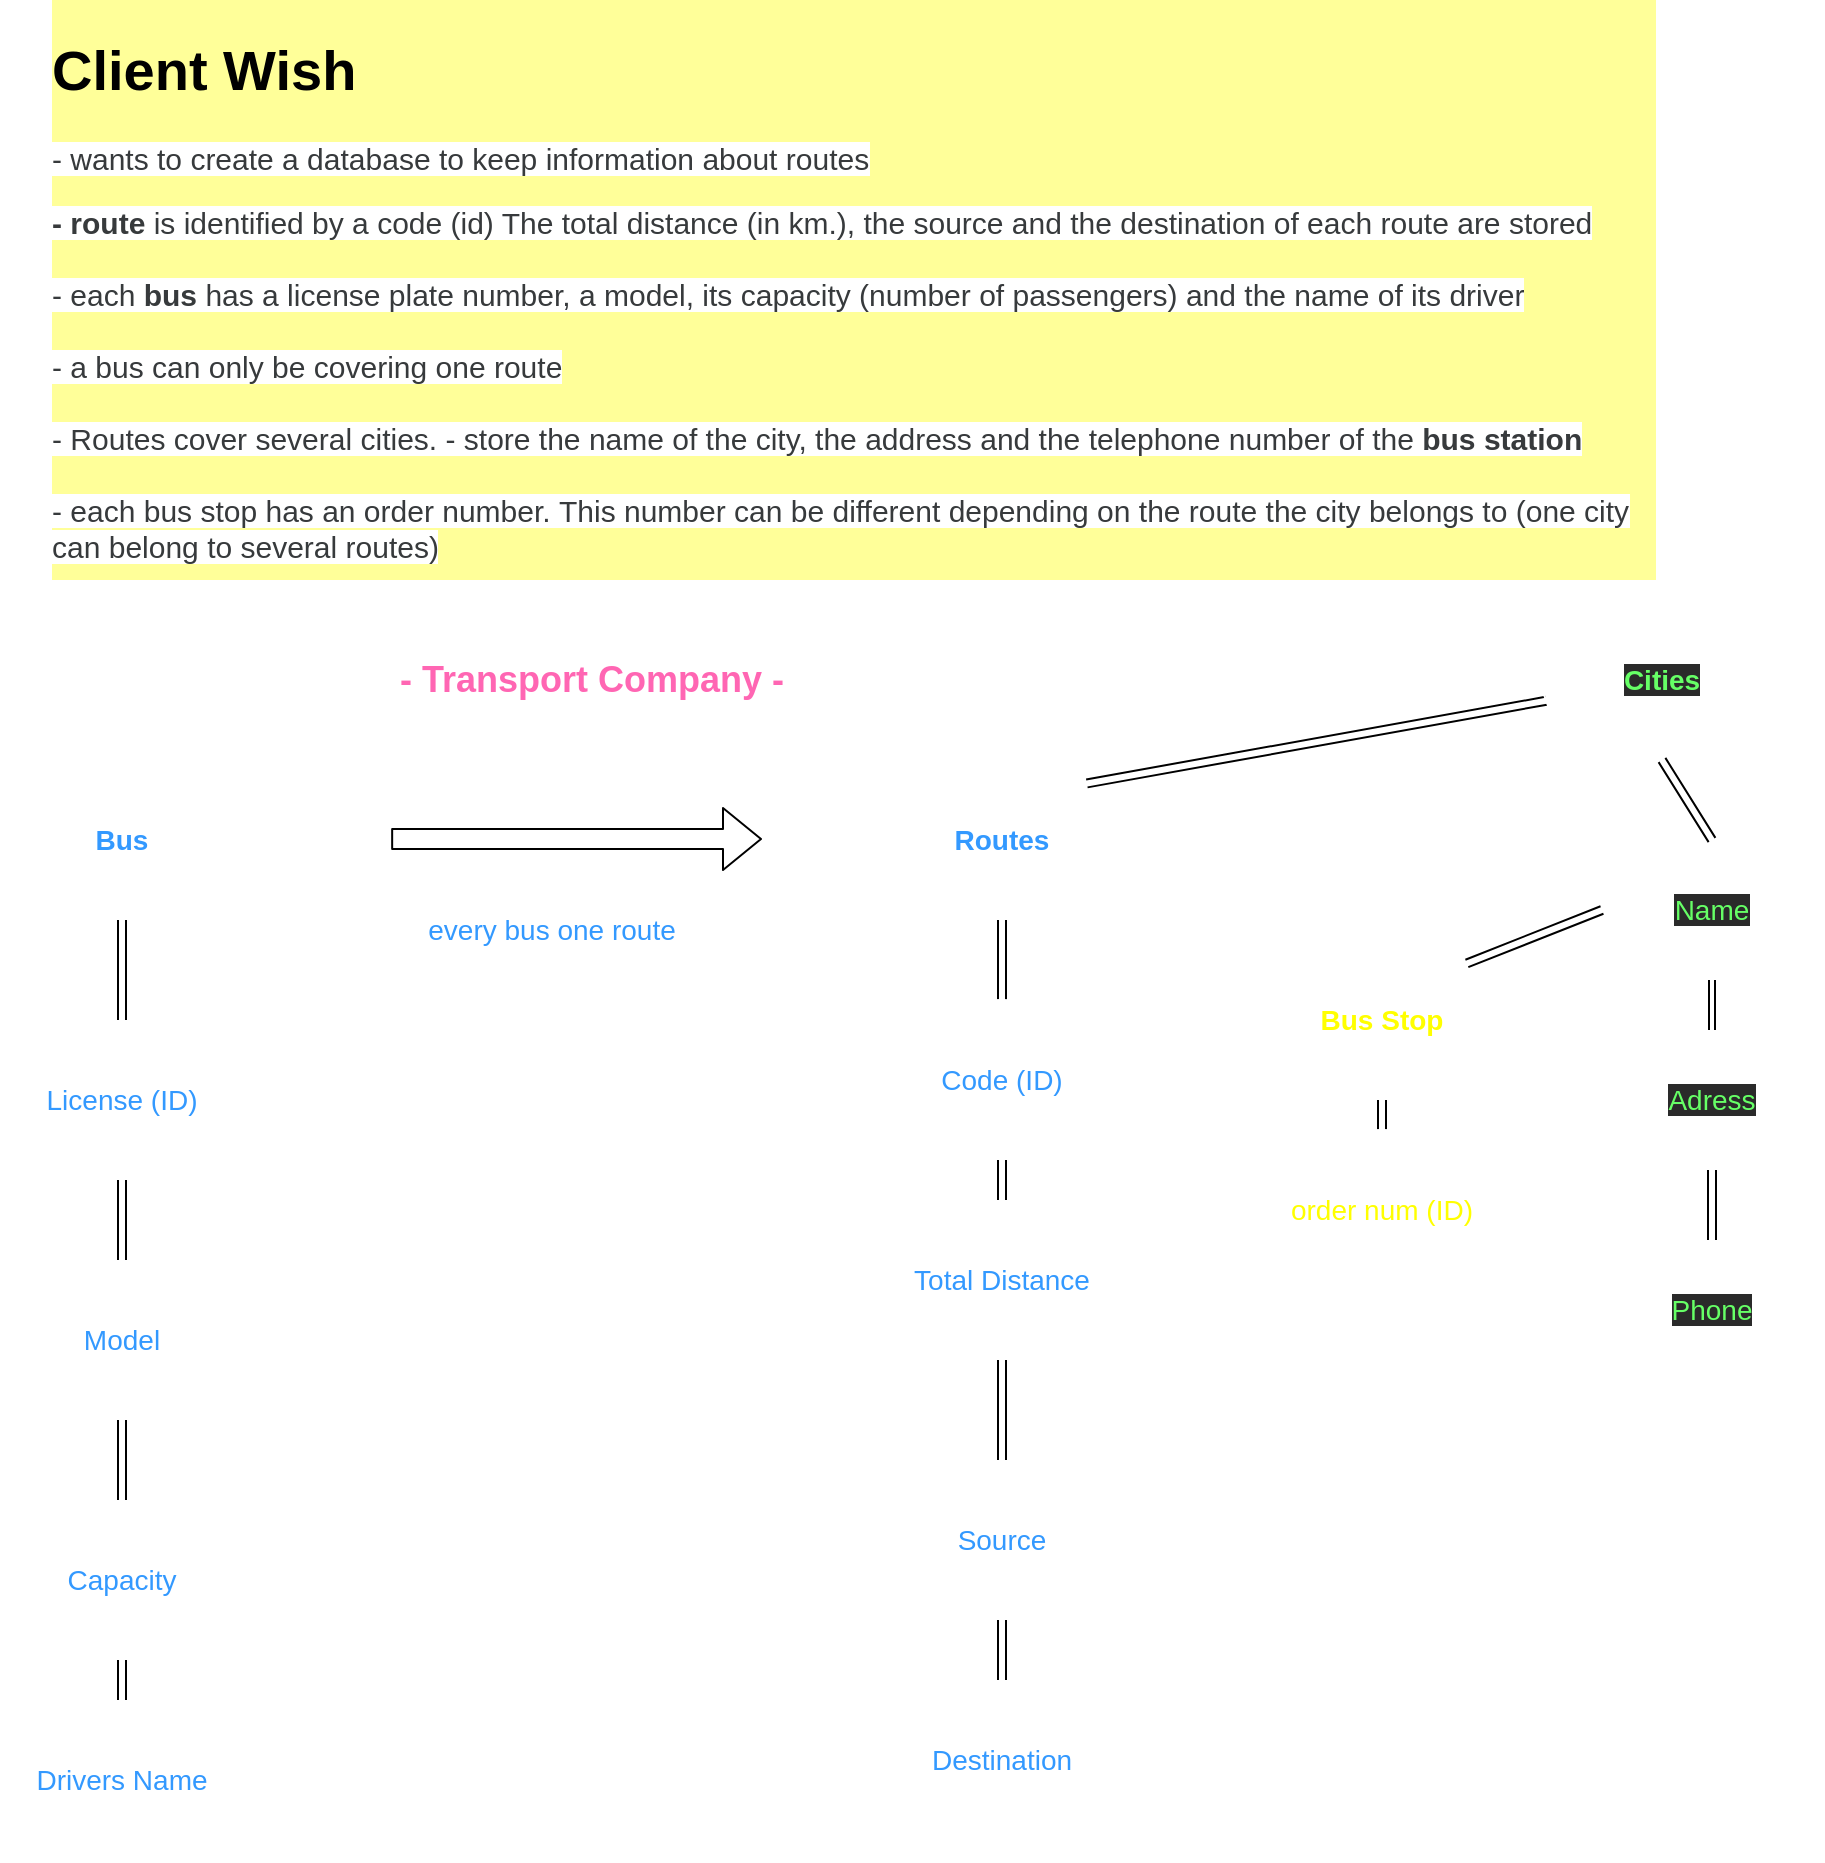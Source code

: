<mxfile>
    <diagram id="3i0krbR3AakGJBCErde_" name="Brainstorming">
        <mxGraphModel dx="1615" dy="450" grid="1" gridSize="10" guides="1" tooltips="1" connect="1" arrows="1" fold="1" page="1" pageScale="1" pageWidth="827" pageHeight="1169" math="0" shadow="0">
            <root>
                <mxCell id="0"/>
                <mxCell id="1" parent="0"/>
                <mxCell id="3" value="&lt;h3&gt;&lt;b&gt;&lt;font color=&quot;#ff66b3&quot; style=&quot;font-size: 18px&quot;&gt;- Transport Company -&lt;/font&gt;&lt;/b&gt;&lt;/h3&gt;" style="text;html=1;strokeColor=none;fillColor=none;align=center;verticalAlign=middle;whiteSpace=wrap;rounded=0;" vertex="1" parent="1">
                    <mxGeometry x="-180" y="320" width="210" height="80" as="geometry"/>
                </mxCell>
                <mxCell id="KhNf68ThuHch4DrrgA4X-4" value="&lt;h1&gt;Client Wish&lt;/h1&gt;&lt;p&gt;&lt;span style=&quot;color: rgb(55 , 58 , 60) ; font-family: , &amp;#34;blinkmacsystemfont&amp;#34; , &amp;#34;segoe ui&amp;#34; , &amp;#34;roboto&amp;#34; , &amp;#34;helvetica neue&amp;#34; , &amp;#34;arial&amp;#34; , sans-serif , &amp;#34;apple color emoji&amp;#34; , &amp;#34;segoe ui emoji&amp;#34; , &amp;#34;segoe ui symbol&amp;#34; ; font-size: 15px ; background-color: rgb(255 , 255 , 255)&quot;&gt;- wants to create a database to keep information about routes&lt;/span&gt;&lt;/p&gt;&lt;span style=&quot;box-sizing: border-box ; font-weight: bolder ; color: rgb(55 , 58 , 60) ; font-family: , &amp;#34;blinkmacsystemfont&amp;#34; , &amp;#34;segoe ui&amp;#34; , &amp;#34;roboto&amp;#34; , &amp;#34;helvetica neue&amp;#34; , &amp;#34;arial&amp;#34; , sans-serif , &amp;#34;apple color emoji&amp;#34; , &amp;#34;segoe ui emoji&amp;#34; , &amp;#34;segoe ui symbol&amp;#34; ; font-size: 15px ; background-color: rgb(255 , 255 , 255)&quot;&gt;- route&lt;/span&gt;&lt;span style=&quot;color: rgb(55 , 58 , 60) ; font-family: , &amp;#34;blinkmacsystemfont&amp;#34; , &amp;#34;segoe ui&amp;#34; , &amp;#34;roboto&amp;#34; , &amp;#34;helvetica neue&amp;#34; , &amp;#34;arial&amp;#34; , sans-serif , &amp;#34;apple color emoji&amp;#34; , &amp;#34;segoe ui emoji&amp;#34; , &amp;#34;segoe ui symbol&amp;#34; ; font-size: 15px ; background-color: rgb(255 , 255 , 255)&quot;&gt;&amp;nbsp;is identified by a code (id) The total distance (in km.), the source and the destination of each route are stored&lt;br&gt;&lt;br&gt;&lt;/span&gt;&lt;span style=&quot;color: rgb(55 , 58 , 60) ; font-family: , &amp;#34;blinkmacsystemfont&amp;#34; , &amp;#34;segoe ui&amp;#34; , &amp;#34;roboto&amp;#34; , &amp;#34;helvetica neue&amp;#34; , &amp;#34;arial&amp;#34; , sans-serif , &amp;#34;apple color emoji&amp;#34; , &amp;#34;segoe ui emoji&amp;#34; , &amp;#34;segoe ui symbol&amp;#34; ; font-size: 15px ; background-color: rgb(255 , 255 , 255)&quot;&gt;- each&amp;nbsp;&lt;/span&gt;&lt;span style=&quot;box-sizing: border-box ; font-weight: bolder ; color: rgb(55 , 58 , 60) ; font-family: , &amp;#34;blinkmacsystemfont&amp;#34; , &amp;#34;segoe ui&amp;#34; , &amp;#34;roboto&amp;#34; , &amp;#34;helvetica neue&amp;#34; , &amp;#34;arial&amp;#34; , sans-serif , &amp;#34;apple color emoji&amp;#34; , &amp;#34;segoe ui emoji&amp;#34; , &amp;#34;segoe ui symbol&amp;#34; ; font-size: 15px ; background-color: rgb(255 , 255 , 255)&quot;&gt;bus&lt;/span&gt;&lt;span style=&quot;color: rgb(55 , 58 , 60) ; font-family: , &amp;#34;blinkmacsystemfont&amp;#34; , &amp;#34;segoe ui&amp;#34; , &amp;#34;roboto&amp;#34; , &amp;#34;helvetica neue&amp;#34; , &amp;#34;arial&amp;#34; , sans-serif , &amp;#34;apple color emoji&amp;#34; , &amp;#34;segoe ui emoji&amp;#34; , &amp;#34;segoe ui symbol&amp;#34; ; font-size: 15px ; background-color: rgb(255 , 255 , 255)&quot;&gt;&amp;nbsp;has a license plate number, a model, its capacity (number of passengers) and the name of its driver&lt;br&gt;&lt;br&gt;&lt;/span&gt;&lt;span style=&quot;color: rgb(55 , 58 , 60) ; font-family: , &amp;#34;blinkmacsystemfont&amp;#34; , &amp;#34;segoe ui&amp;#34; , &amp;#34;roboto&amp;#34; , &amp;#34;helvetica neue&amp;#34; , &amp;#34;arial&amp;#34; , sans-serif , &amp;#34;apple color emoji&amp;#34; , &amp;#34;segoe ui emoji&amp;#34; , &amp;#34;segoe ui symbol&amp;#34; ; font-size: 15px ; background-color: rgb(255 , 255 , 255)&quot;&gt;- a bus can only be covering one route&lt;br&gt;&lt;/span&gt;&lt;span style=&quot;color: rgb(55 , 58 , 60) ; font-family: , &amp;#34;blinkmacsystemfont&amp;#34; , &amp;#34;segoe ui&amp;#34; , &amp;#34;roboto&amp;#34; , &amp;#34;helvetica neue&amp;#34; , &amp;#34;arial&amp;#34; , sans-serif , &amp;#34;apple color emoji&amp;#34; , &amp;#34;segoe ui emoji&amp;#34; , &amp;#34;segoe ui symbol&amp;#34; ; font-size: 15px ; background-color: rgb(255 , 255 , 255)&quot;&gt;&lt;br&gt;-&amp;nbsp;&lt;/span&gt;&lt;span style=&quot;color: rgb(55 , 58 , 60) ; font-family: , &amp;#34;blinkmacsystemfont&amp;#34; , &amp;#34;segoe ui&amp;#34; , &amp;#34;roboto&amp;#34; , &amp;#34;helvetica neue&amp;#34; , &amp;#34;arial&amp;#34; , sans-serif , &amp;#34;apple color emoji&amp;#34; , &amp;#34;segoe ui emoji&amp;#34; , &amp;#34;segoe ui symbol&amp;#34; ; font-size: 15px ; background-color: rgb(255 , 255 , 255)&quot;&gt;Routes cover several cities. - store the name of the city, the address and the telephone number of the&lt;/span&gt;&lt;span style=&quot;box-sizing: border-box ; font-weight: bolder ; color: rgb(55 , 58 , 60) ; font-family: , &amp;#34;blinkmacsystemfont&amp;#34; , &amp;#34;segoe ui&amp;#34; , &amp;#34;roboto&amp;#34; , &amp;#34;helvetica neue&amp;#34; , &amp;#34;arial&amp;#34; , sans-serif , &amp;#34;apple color emoji&amp;#34; , &amp;#34;segoe ui emoji&amp;#34; , &amp;#34;segoe ui symbol&amp;#34; ; font-size: 15px ; background-color: rgb(255 , 255 , 255)&quot;&gt;&amp;nbsp;bus station&lt;br&gt;&lt;br&gt;&lt;span style=&quot;font-family: , &amp;#34;blinkmacsystemfont&amp;#34; , &amp;#34;segoe ui&amp;#34; , &amp;#34;roboto&amp;#34; , &amp;#34;helvetica neue&amp;#34; , &amp;#34;arial&amp;#34; , sans-serif , &amp;#34;apple color emoji&amp;#34; , &amp;#34;segoe ui emoji&amp;#34; , &amp;#34;segoe ui symbol&amp;#34; ; font-weight: 400&quot;&gt;- each bus stop has an order number.&amp;nbsp;&lt;/span&gt;&lt;span style=&quot;font-family: , &amp;#34;blinkmacsystemfont&amp;#34; , &amp;#34;segoe ui&amp;#34; , &amp;#34;roboto&amp;#34; , &amp;#34;helvetica neue&amp;#34; , &amp;#34;arial&amp;#34; , sans-serif , &amp;#34;apple color emoji&amp;#34; , &amp;#34;segoe ui emoji&amp;#34; , &amp;#34;segoe ui symbol&amp;#34; ; font-weight: 400&quot;&gt;This number can be different depending on the route the city belongs to (one city can belong to several routes)&lt;br&gt;&lt;/span&gt;&lt;/span&gt;&lt;span style=&quot;color: rgb(55 , 58 , 60) ; font-family: , &amp;#34;blinkmacsystemfont&amp;#34; , &amp;#34;segoe ui&amp;#34; , &amp;#34;roboto&amp;#34; , &amp;#34;helvetica neue&amp;#34; , &amp;#34;arial&amp;#34; , sans-serif , &amp;#34;apple color emoji&amp;#34; , &amp;#34;segoe ui emoji&amp;#34; , &amp;#34;segoe ui symbol&amp;#34; ; font-size: 15px ; background-color: rgb(255 , 255 , 255)&quot;&gt;&lt;br&gt;&lt;/span&gt;" style="text;html=1;strokeColor=none;fillColor=none;spacing=5;spacingTop=-20;whiteSpace=wrap;overflow=hidden;rounded=0;labelBackgroundColor=#FFFF99;fontSize=14;fontColor=#000000;" vertex="1" parent="1">
                    <mxGeometry x="-350" y="30" width="810" height="280" as="geometry"/>
                </mxCell>
                <mxCell id="KhNf68ThuHch4DrrgA4X-8" value="&lt;font style=&quot;font-size: 14px&quot;&gt;&lt;b&gt;Bus&lt;/b&gt;&lt;/font&gt;" style="ellipse;whiteSpace=wrap;html=1;labelBackgroundColor=none;fontSize=11;fontColor=#3399FF;strokeColor=#FFFFFF;fillColor=none;" vertex="1" parent="1">
                    <mxGeometry x="-370" y="400" width="120" height="80" as="geometry"/>
                </mxCell>
                <mxCell id="KhNf68ThuHch4DrrgA4X-9" value="&lt;font style=&quot;font-size: 14px&quot;&gt;&lt;b&gt;Routes&lt;/b&gt;&lt;/font&gt;" style="ellipse;whiteSpace=wrap;html=1;labelBackgroundColor=none;fontSize=11;fontColor=#3399FF;strokeColor=#FFFFFF;fillColor=none;" vertex="1" parent="1">
                    <mxGeometry x="70" y="400" width="120" height="80" as="geometry"/>
                </mxCell>
                <mxCell id="KhNf68ThuHch4DrrgA4X-10" value="" style="endArrow=none;html=1;fontSize=14;fontColor=#3399FF;shape=link;entryX=0.5;entryY=1;entryDx=0;entryDy=0;exitX=0.5;exitY=0;exitDx=0;exitDy=0;" edge="1" parent="1" source="KhNf68ThuHch4DrrgA4X-11" target="KhNf68ThuHch4DrrgA4X-9">
                    <mxGeometry width="50" height="50" relative="1" as="geometry">
                        <mxPoint x="560" y="600" as="sourcePoint"/>
                        <mxPoint x="430" y="480" as="targetPoint"/>
                    </mxGeometry>
                </mxCell>
                <mxCell id="KhNf68ThuHch4DrrgA4X-11" value="&lt;font style=&quot;font-size: 14px&quot;&gt;Code (ID)&lt;/font&gt;&lt;span style=&quot;color: rgba(0 , 0 , 0 , 0) ; font-family: monospace ; font-size: 0px&quot;&gt;%3CmxGraphModel%3E%3Croot%3E%3CmxCell%20id%3D%220%22%2F%3E%3CmxCell%20id%3D%221%22%20parent%3D%220%22%2F%3E%3CmxCell%20id%3D%222%22%20value%3D%22%26lt%3Bfont%20style%3D%26quot%3Bfont-size%3A%2014px%26quot%3B%26gt%3B%26lt%3Bb%26gt%3BRoutes%26lt%3B%2Fb%26gt%3B%26lt%3B%2Ffont%26gt%3B%22%20style%3D%22ellipse%3BwhiteSpace%3Dwrap%3Bhtml%3D1%3BlabelBackgroundColor%3Dnone%3BfontSize%3D11%3BfontColor%3D%233399FF%3BstrokeColor%3D%23FFFFFF%3BfillColor%3Dnone%3B%22%20vertex%3D%221%22%20parent%3D%221%22%3E%3CmxGeometry%20x%3D%22500%22%20y%3D%22480%22%20width%3D%22120%22%20height%3D%2280%22%20as%3D%22geometry%22%2F%3E%3C%2FmxCell%3E%3C%2Froot%3E%3C%2FmxGraphModel%3E&lt;/span&gt;" style="ellipse;whiteSpace=wrap;html=1;labelBackgroundColor=none;fontSize=11;fontColor=#3399FF;strokeColor=#FFFFFF;fillColor=none;" vertex="1" parent="1">
                    <mxGeometry x="70" y="520" width="120" height="80" as="geometry"/>
                </mxCell>
                <mxCell id="KhNf68ThuHch4DrrgA4X-12" value="&lt;span style=&quot;font-size: 14px&quot;&gt;Total Distance&lt;/span&gt;" style="ellipse;whiteSpace=wrap;html=1;labelBackgroundColor=none;fontSize=11;fontColor=#3399FF;strokeColor=#FFFFFF;fillColor=none;" vertex="1" parent="1">
                    <mxGeometry x="55" y="620" width="150" height="80" as="geometry"/>
                </mxCell>
                <mxCell id="KhNf68ThuHch4DrrgA4X-14" value="" style="endArrow=none;html=1;fontSize=14;fontColor=#3399FF;shape=link;entryX=0.5;entryY=1;entryDx=0;entryDy=0;width=4;exitX=0.5;exitY=0;exitDx=0;exitDy=0;" edge="1" parent="1" source="KhNf68ThuHch4DrrgA4X-12" target="KhNf68ThuHch4DrrgA4X-11">
                    <mxGeometry width="50" height="50" relative="1" as="geometry">
                        <mxPoint x="570" y="610" as="sourcePoint"/>
                        <mxPoint x="570" y="570" as="targetPoint"/>
                    </mxGeometry>
                </mxCell>
                <mxCell id="KhNf68ThuHch4DrrgA4X-15" value="&lt;span style=&quot;font-size: 14px&quot;&gt;Source&lt;/span&gt;" style="ellipse;whiteSpace=wrap;html=1;labelBackgroundColor=none;fontSize=11;fontColor=#3399FF;strokeColor=#FFFFFF;fillColor=none;" vertex="1" parent="1">
                    <mxGeometry x="55" y="750" width="150" height="80" as="geometry"/>
                </mxCell>
                <mxCell id="KhNf68ThuHch4DrrgA4X-16" value="&lt;span style=&quot;font-size: 14px&quot;&gt;Destination&lt;/span&gt;" style="ellipse;whiteSpace=wrap;html=1;labelBackgroundColor=none;fontSize=11;fontColor=#3399FF;strokeColor=#FFFFFF;fillColor=none;" vertex="1" parent="1">
                    <mxGeometry x="55" y="860" width="150" height="80" as="geometry"/>
                </mxCell>
                <mxCell id="KhNf68ThuHch4DrrgA4X-17" value="" style="endArrow=none;html=1;fontSize=14;fontColor=#3399FF;shape=link;entryX=0.5;entryY=1;entryDx=0;entryDy=0;exitX=0.5;exitY=0;exitDx=0;exitDy=0;" edge="1" parent="1" source="KhNf68ThuHch4DrrgA4X-15" target="KhNf68ThuHch4DrrgA4X-12">
                    <mxGeometry width="50" height="50" relative="1" as="geometry">
                        <mxPoint x="380" y="860" as="sourcePoint"/>
                        <mxPoint x="430" y="810" as="targetPoint"/>
                    </mxGeometry>
                </mxCell>
                <mxCell id="KhNf68ThuHch4DrrgA4X-18" value="" style="endArrow=none;html=1;fontSize=14;fontColor=#3399FF;shape=link;entryX=0.5;entryY=1;entryDx=0;entryDy=0;exitX=0.5;exitY=0;exitDx=0;exitDy=0;" edge="1" parent="1" source="KhNf68ThuHch4DrrgA4X-16" target="KhNf68ThuHch4DrrgA4X-15">
                    <mxGeometry width="50" height="50" relative="1" as="geometry">
                        <mxPoint x="380" y="860" as="sourcePoint"/>
                        <mxPoint x="430" y="810" as="targetPoint"/>
                    </mxGeometry>
                </mxCell>
                <mxCell id="KhNf68ThuHch4DrrgA4X-19" value="&lt;font style=&quot;font-size: 14px&quot;&gt;License (ID)&lt;/font&gt;&lt;span style=&quot;color: rgba(0 , 0 , 0 , 0) ; font-family: monospace ; font-size: 0px&quot;&gt;%3CmxGraphModel%3E%3Croot%3E%3CmxCell%20id%3D%220%22%2F%3E%3CmxCell%20id%3D%221%22%20parent%3D%220%22%2F%3E%3CmxCell%20id%3D%222%22%20value%3D%22%26lt%3Bfont%20style%3D%26quot%3Bfont-size%3A%2014px%26quot%3B%26gt%3B%26lt%3Bb%26gt%3BRoutes%26lt%3B%2Fb%26gt%3B%26lt%3B%2Ffont%26gt%3B%22%20style%3D%22ellipse%3BwhiteSpace%3Dwrap%3Bhtml%3D1%3BlabelBackgroundColor%3Dnone%3BfontSize%3D11%3BfontColor%3D%233399FF%3BstrokeColor%3D%23FFFFFF%3BfillColor%3Dnone%3B%22%20vertex%3D%221%22%20parent%3D%221%22%3E%3CmxGeometry%20x%3D%22500%22%20y%3D%22480%22%20width%3D%22120%22%20height%3D%2280%22%20as%3D%22geometry%22%2F%3E%3C%2FmxCell%3E%3C%2Froot%3E%3C%2FmxGraphModel%3E&lt;/span&gt;" style="ellipse;whiteSpace=wrap;html=1;labelBackgroundColor=none;fontSize=11;fontColor=#3399FF;strokeColor=#FFFFFF;fillColor=none;" vertex="1" parent="1">
                    <mxGeometry x="-370" y="530" width="120" height="80" as="geometry"/>
                </mxCell>
                <mxCell id="KhNf68ThuHch4DrrgA4X-20" value="&lt;span style=&quot;font-size: 14px&quot;&gt;Model&lt;/span&gt;&lt;span style=&quot;color: rgba(0 , 0 , 0 , 0) ; font-family: monospace ; font-size: 0px&quot;&gt;%3CmxGraphModel%3E%3Croot%3E%3CmxCell%20id%3D%220%22%2F%3E%3CmxCell%20id%3D%221%22%20parent%3D%220%22%2F%3E%3CmxCell%20id%3D%222%22%20value%3D%22%26lt%3Bfont%20style%3D%26quot%3Bfont-size%3A%2014px%26quot%3B%26gt%3B%26lt%3Bb%26gt%3BLicense%20(ID)%26lt%3B%2Fb%26gt%3B%26lt%3B%2Ffont%26gt%3B%26lt%3Bspan%20style%3D%26quot%3Bcolor%3A%20rgba(0%20%2C%200%20%2C%200%20%2C%200)%20%3B%20font-family%3A%20monospace%20%3B%20font-size%3A%200px%26quot%3B%26gt%3B%253CmxGraphModel%253E%253Croot%253E%253CmxCell%2520id%253D%25220%2522%252F%253E%253CmxCell%2520id%253D%25221%2522%2520parent%253D%25220%2522%252F%253E%253CmxCell%2520id%253D%25222%2522%2520value%253D%2522%2526lt%253Bfont%2520style%253D%2526quot%253Bfont-size%253A%252014px%2526quot%253B%2526gt%253B%2526lt%253Bb%2526gt%253BRoutes%2526lt%253B%252Fb%2526gt%253B%2526lt%253B%252Ffont%2526gt%253B%2522%2520style%253D%2522ellipse%253BwhiteSpace%253Dwrap%253Bhtml%253D1%253BlabelBackgroundColor%253Dnone%253BfontSize%253D11%253BfontColor%253D%25233399FF%253BstrokeColor%253D%2523FFFFFF%253BfillColor%253Dnone%253B%2522%2520vertex%253D%25221%2522%2520parent%253D%25221%2522%253E%253CmxGeometry%2520x%253D%2522500%2522%2520y%253D%2522480%2522%2520width%253D%2522120%2522%2520height%253D%252280%2522%2520as%253D%2522geometry%2522%252F%253E%253C%252FmxCell%253E%253C%252Froot%253E%253C%252FmxGraphModel%253E%26lt%3B%2Fspan%26gt%3B%22%20style%3D%22ellipse%3BwhiteSpace%3Dwrap%3Bhtml%3D1%3BlabelBackgroundColor%3Dnone%3BfontSize%3D11%3BfontColor%3D%233399FF%3BstrokeColor%3D%23FFFFFF%3BfillColor%3Dnone%3B%22%20vertex%3D%221%22%20parent%3D%221%22%3E%3CmxGeometry%20x%3D%22100%22%20y%3D%22610%22%20width%3D%22120%22%20height%3D%2280%22%20as%3D%22geometry%22%2F%3E%3C%2FmxCell%3E%3C%2Froot%3E%3C%2FmxGraphModel%3E&lt;/span&gt;" style="ellipse;whiteSpace=wrap;html=1;labelBackgroundColor=none;fontSize=11;fontColor=#3399FF;strokeColor=#FFFFFF;fillColor=none;" vertex="1" parent="1">
                    <mxGeometry x="-370" y="650" width="120" height="80" as="geometry"/>
                </mxCell>
                <mxCell id="KhNf68ThuHch4DrrgA4X-21" value="&lt;span style=&quot;font-size: 14px&quot;&gt;Capacity&lt;/span&gt;" style="ellipse;whiteSpace=wrap;html=1;labelBackgroundColor=none;fontSize=11;fontColor=#3399FF;strokeColor=#FFFFFF;fillColor=none;" vertex="1" parent="1">
                    <mxGeometry x="-370" y="770" width="120" height="80" as="geometry"/>
                </mxCell>
                <mxCell id="KhNf68ThuHch4DrrgA4X-22" value="&lt;span style=&quot;font-size: 14px&quot;&gt;Drivers Name&lt;/span&gt;" style="ellipse;whiteSpace=wrap;html=1;labelBackgroundColor=none;fontSize=11;fontColor=#3399FF;strokeColor=#FFFFFF;fillColor=none;" vertex="1" parent="1">
                    <mxGeometry x="-370" y="870" width="120" height="80" as="geometry"/>
                </mxCell>
                <mxCell id="KhNf68ThuHch4DrrgA4X-23" value="" style="endArrow=none;html=1;fontSize=14;fontColor=#3399FF;shape=link;entryX=0.5;entryY=1;entryDx=0;entryDy=0;exitX=0.5;exitY=0;exitDx=0;exitDy=0;" edge="1" parent="1" source="KhNf68ThuHch4DrrgA4X-19" target="KhNf68ThuHch4DrrgA4X-8">
                    <mxGeometry width="50" height="50" relative="1" as="geometry">
                        <mxPoint x="380" y="730" as="sourcePoint"/>
                        <mxPoint x="430" y="680" as="targetPoint"/>
                    </mxGeometry>
                </mxCell>
                <mxCell id="KhNf68ThuHch4DrrgA4X-24" value="" style="endArrow=none;html=1;fontSize=14;fontColor=#3399FF;shape=link;entryX=0.5;entryY=1;entryDx=0;entryDy=0;exitX=0.5;exitY=0;exitDx=0;exitDy=0;" edge="1" parent="1" source="KhNf68ThuHch4DrrgA4X-20" target="KhNf68ThuHch4DrrgA4X-19">
                    <mxGeometry width="50" height="50" relative="1" as="geometry">
                        <mxPoint x="160" y="720" as="sourcePoint"/>
                        <mxPoint x="430" y="680" as="targetPoint"/>
                    </mxGeometry>
                </mxCell>
                <mxCell id="KhNf68ThuHch4DrrgA4X-25" value="" style="endArrow=none;html=1;fontSize=14;fontColor=#3399FF;shape=link;entryX=0.5;entryY=1;entryDx=0;entryDy=0;exitX=0.5;exitY=0;exitDx=0;exitDy=0;" edge="1" parent="1" source="KhNf68ThuHch4DrrgA4X-21" target="KhNf68ThuHch4DrrgA4X-20">
                    <mxGeometry width="50" height="50" relative="1" as="geometry">
                        <mxPoint x="380" y="730" as="sourcePoint"/>
                        <mxPoint x="430" y="680" as="targetPoint"/>
                    </mxGeometry>
                </mxCell>
                <mxCell id="KhNf68ThuHch4DrrgA4X-26" value="" style="endArrow=none;html=1;fontSize=14;fontColor=#3399FF;shape=link;entryX=0.5;entryY=1;entryDx=0;entryDy=0;exitX=0.5;exitY=0;exitDx=0;exitDy=0;" edge="1" parent="1" source="KhNf68ThuHch4DrrgA4X-22" target="KhNf68ThuHch4DrrgA4X-21">
                    <mxGeometry width="50" height="50" relative="1" as="geometry">
                        <mxPoint x="380" y="980" as="sourcePoint"/>
                        <mxPoint x="430" y="930" as="targetPoint"/>
                    </mxGeometry>
                </mxCell>
                <mxCell id="KhNf68ThuHch4DrrgA4X-31" value="" style="shape=flexArrow;endArrow=classic;html=1;fontSize=14;fontColor=#3399FF;" edge="1" parent="1">
                    <mxGeometry width="50" height="50" relative="1" as="geometry">
                        <mxPoint x="-175.42" y="439.5" as="sourcePoint"/>
                        <mxPoint x="10.0" y="439.5" as="targetPoint"/>
                    </mxGeometry>
                </mxCell>
                <mxCell id="KhNf68ThuHch4DrrgA4X-32" value="every bus one route" style="text;html=1;strokeColor=none;fillColor=none;align=center;verticalAlign=middle;whiteSpace=wrap;rounded=0;labelBackgroundColor=none;fontSize=14;fontColor=#3399FF;" vertex="1" parent="1">
                    <mxGeometry x="-170" y="470" width="150" height="30" as="geometry"/>
                </mxCell>
                <mxCell id="KhNf68ThuHch4DrrgA4X-33" value="" style="endArrow=none;html=1;fontSize=14;fontColor=#3399FF;shape=link;entryX=1;entryY=0;entryDx=0;entryDy=0;" edge="1" parent="1" source="KhNf68ThuHch4DrrgA4X-34" target="KhNf68ThuHch4DrrgA4X-9">
                    <mxGeometry width="50" height="50" relative="1" as="geometry">
                        <mxPoint x="680" y="480" as="sourcePoint"/>
                        <mxPoint x="630" y="500" as="targetPoint"/>
                    </mxGeometry>
                </mxCell>
                <mxCell id="KhNf68ThuHch4DrrgA4X-34" value="&lt;font color=&quot;#66ff66&quot;&gt;&lt;span style=&quot;font-family: &amp;#34;helvetica&amp;#34; ; font-size: 14px ; font-style: normal ; letter-spacing: normal ; text-align: center ; text-indent: 0px ; text-transform: none ; word-spacing: 0px ; background-color: rgb(42 , 42 , 42) ; display: inline ; float: none&quot;&gt;&lt;b&gt;Cities&lt;/b&gt;&lt;/span&gt;&lt;br&gt;&lt;/font&gt;" style="ellipse;whiteSpace=wrap;html=1;labelBackgroundColor=none;fontSize=14;fontColor=#3399FF;strokeColor=#FFFFFF;fillColor=none;" vertex="1" parent="1">
                    <mxGeometry x="400" y="320" width="120" height="80" as="geometry"/>
                </mxCell>
                <mxCell id="KhNf68ThuHch4DrrgA4X-38" value="&lt;font color=&quot;#66ff66&quot;&gt;&lt;span style=&quot;font-family: &amp;#34;helvetica&amp;#34; ; font-size: 14px ; font-style: normal ; font-weight: 400 ; letter-spacing: normal ; text-align: center ; text-indent: 0px ; text-transform: none ; word-spacing: 0px ; background-color: rgb(42 , 42 , 42) ; display: inline ; float: none&quot;&gt;Name&lt;/span&gt;&lt;br&gt;&lt;/font&gt;" style="ellipse;whiteSpace=wrap;html=1;labelBackgroundColor=none;fontSize=14;fontColor=#3399FF;strokeColor=#FFFFFF;fillColor=none;" vertex="1" parent="1">
                    <mxGeometry x="430" y="440" width="110" height="70" as="geometry"/>
                </mxCell>
                <mxCell id="KhNf68ThuHch4DrrgA4X-39" value="&lt;font color=&quot;#66ff66&quot;&gt;&lt;span style=&quot;font-family: &amp;#34;helvetica&amp;#34; ; font-size: 14px ; font-style: normal ; font-weight: 400 ; letter-spacing: normal ; text-align: center ; text-indent: 0px ; text-transform: none ; word-spacing: 0px ; background-color: rgb(42 , 42 , 42) ; display: inline ; float: none&quot;&gt;Adress&lt;/span&gt;&lt;br&gt;&lt;/font&gt;" style="ellipse;whiteSpace=wrap;html=1;labelBackgroundColor=none;fontSize=14;fontColor=#3399FF;strokeColor=#FFFFFF;fillColor=none;" vertex="1" parent="1">
                    <mxGeometry x="430" y="535" width="110" height="70" as="geometry"/>
                </mxCell>
                <mxCell id="KhNf68ThuHch4DrrgA4X-40" value="&lt;font color=&quot;#66ff66&quot;&gt;&lt;span style=&quot;font-family: &amp;#34;helvetica&amp;#34; ; font-size: 14px ; font-style: normal ; font-weight: 400 ; letter-spacing: normal ; text-align: center ; text-indent: 0px ; text-transform: none ; word-spacing: 0px ; background-color: rgb(42 , 42 , 42) ; display: inline ; float: none&quot;&gt;Phone&lt;/span&gt;&lt;br&gt;&lt;/font&gt;" style="ellipse;whiteSpace=wrap;html=1;labelBackgroundColor=none;fontSize=14;fontColor=#3399FF;strokeColor=#FFFFFF;fillColor=none;" vertex="1" parent="1">
                    <mxGeometry x="430" y="640" width="110" height="70" as="geometry"/>
                </mxCell>
                <mxCell id="KhNf68ThuHch4DrrgA4X-41" value="" style="endArrow=none;html=1;fontSize=14;fontColor=#66FF66;shape=link;entryX=0.5;entryY=1;entryDx=0;entryDy=0;exitX=0.5;exitY=0;exitDx=0;exitDy=0;width=-3;" edge="1" parent="1" source="KhNf68ThuHch4DrrgA4X-39" target="KhNf68ThuHch4DrrgA4X-38">
                    <mxGeometry width="50" height="50" relative="1" as="geometry">
                        <mxPoint x="560" y="760" as="sourcePoint"/>
                        <mxPoint x="610" y="710" as="targetPoint"/>
                    </mxGeometry>
                </mxCell>
                <mxCell id="KhNf68ThuHch4DrrgA4X-42" value="" style="endArrow=none;html=1;fontSize=14;fontColor=#66FF66;shape=link;entryX=0.5;entryY=1;entryDx=0;entryDy=0;exitX=0.5;exitY=0;exitDx=0;exitDy=0;" edge="1" parent="1" source="KhNf68ThuHch4DrrgA4X-40" target="KhNf68ThuHch4DrrgA4X-39">
                    <mxGeometry width="50" height="50" relative="1" as="geometry">
                        <mxPoint x="560" y="760" as="sourcePoint"/>
                        <mxPoint x="610" y="710" as="targetPoint"/>
                    </mxGeometry>
                </mxCell>
                <mxCell id="KhNf68ThuHch4DrrgA4X-44" value="" style="endArrow=none;html=1;fontSize=14;fontColor=#66FF66;shape=link;entryX=0.5;entryY=1;entryDx=0;entryDy=0;exitX=0.5;exitY=0;exitDx=0;exitDy=0;" edge="1" parent="1" source="KhNf68ThuHch4DrrgA4X-38" target="KhNf68ThuHch4DrrgA4X-34">
                    <mxGeometry width="50" height="50" relative="1" as="geometry">
                        <mxPoint x="540" y="600" as="sourcePoint"/>
                        <mxPoint x="590" y="550" as="targetPoint"/>
                    </mxGeometry>
                </mxCell>
                <mxCell id="KhNf68ThuHch4DrrgA4X-45" value="&lt;b&gt;&lt;font color=&quot;#ffff00&quot;&gt;Bus Stop&lt;/font&gt;&lt;/b&gt;" style="ellipse;whiteSpace=wrap;html=1;labelBackgroundColor=none;fontSize=14;fontColor=#66FF66;strokeColor=#FFFFFF;fillColor=none;" vertex="1" parent="1">
                    <mxGeometry x="260" y="490" width="120" height="80" as="geometry"/>
                </mxCell>
                <mxCell id="KhNf68ThuHch4DrrgA4X-47" value="" style="endArrow=none;html=1;fontSize=14;fontColor=#66FF66;shape=link;entryX=0;entryY=0.5;entryDx=0;entryDy=0;exitX=1;exitY=0;exitDx=0;exitDy=0;" edge="1" parent="1" source="KhNf68ThuHch4DrrgA4X-45" target="KhNf68ThuHch4DrrgA4X-38">
                    <mxGeometry width="50" height="50" relative="1" as="geometry">
                        <mxPoint x="210" y="510" as="sourcePoint"/>
                        <mxPoint x="260" y="460" as="targetPoint"/>
                    </mxGeometry>
                </mxCell>
                <mxCell id="KhNf68ThuHch4DrrgA4X-48" value="" style="endArrow=none;html=1;fontSize=14;fontColor=#FFFF00;shape=link;entryX=0.5;entryY=1;entryDx=0;entryDy=0;exitX=0.5;exitY=0;exitDx=0;exitDy=0;" edge="1" parent="1" source="KhNf68ThuHch4DrrgA4X-49" target="KhNf68ThuHch4DrrgA4X-45">
                    <mxGeometry width="50" height="50" relative="1" as="geometry">
                        <mxPoint x="320" y="560" as="sourcePoint"/>
                        <mxPoint x="270" y="460" as="targetPoint"/>
                    </mxGeometry>
                </mxCell>
                <mxCell id="KhNf68ThuHch4DrrgA4X-49" value="&lt;font color=&quot;#ffff00&quot;&gt;order num (ID)&lt;/font&gt;" style="ellipse;whiteSpace=wrap;html=1;labelBackgroundColor=none;fontSize=14;fontColor=#66FF66;strokeColor=#FFFFFF;fillColor=none;" vertex="1" parent="1">
                    <mxGeometry x="260" y="585" width="120" height="80" as="geometry"/>
                </mxCell>
            </root>
        </mxGraphModel>
    </diagram>
    <diagram id="Gf3rG50IIm07RVA1kmiR" name="organize brainstorming">
        <mxGraphModel dx="788" dy="450" grid="1" gridSize="10" guides="1" tooltips="1" connect="1" arrows="1" fold="1" page="1" pageScale="1" pageWidth="827" pageHeight="1169" math="0" shadow="0">
            <root>
                <mxCell id="XW9EpGvVwPvyw1zrVXH4-0"/>
                <mxCell id="XW9EpGvVwPvyw1zrVXH4-1" parent="XW9EpGvVwPvyw1zrVXH4-0"/>
                <mxCell id="eTWtWcAof1o8p2Vb-_iN-6" style="edgeStyle=none;shape=link;html=1;exitX=1;exitY=0.5;exitDx=0;exitDy=0;entryX=0;entryY=0.5;entryDx=0;entryDy=0;fontSize=18;fontColor=#FF66B3;" edge="1" parent="XW9EpGvVwPvyw1zrVXH4-1" source="fZRAhQRKgm-xCnXl6cTl-0" target="eTWtWcAof1o8p2Vb-_iN-0">
                    <mxGeometry relative="1" as="geometry"/>
                </mxCell>
                <mxCell id="fZRAhQRKgm-xCnXl6cTl-0" value="Bus&lt;span style=&quot;color: rgba(0 , 0 , 0 , 0) ; font-family: monospace ; font-size: 0px&quot;&gt;%3CmxGraphModel%3E%3Croot%3E%3CmxCell%20id%3D%220%22%2F%3E%3CmxCell%20id%3D%221%22%20parent%3D%220%22%2F%3E%3CmxCell%20id%3D%222%22%20value%3D%22Route%22%20style%3D%22swimlane%3BfontStyle%3D1%3Balign%3Dcenter%3BverticalAlign%3Dtop%3BchildLayout%3DstackLayout%3Bhorizontal%3D1%3BstartSize%3D26%3BhorizontalStack%3D0%3BresizeParent%3D1%3BresizeParentMax%3D0%3BresizeLast%3D0%3Bcollapsible%3D1%3BmarginBottom%3D0%3BfontSize%3D18%3BfontColor%3D%23FF66B3%3B%22%20vertex%3D%221%22%20parent%3D%221%22%3E%3CmxGeometry%20x%3D%22350%22%20y%3D%2270%22%20width%3D%22160%22%20height%3D%22138%22%20as%3D%22geometry%22%2F%3E%3C%2FmxCell%3E%3CmxCell%20id%3D%223%22%20value%3D%22route_id%22%20style%3D%22text%3BstrokeColor%3Dnone%3BfillColor%3Dnone%3Balign%3Dleft%3BverticalAlign%3Dtop%3BspacingLeft%3D4%3BspacingRight%3D4%3Boverflow%3Dhidden%3Brotatable%3D0%3Bpoints%3D%5B%5B0%2C0.5%5D%2C%5B1%2C0.5%5D%5D%3BportConstraint%3Deastwest%3BfontSize%3D18%3BfontColor%3D%23FF66B3%3B%22%20vertex%3D%221%22%20parent%3D%222%22%3E%3CmxGeometry%20y%3D%2226%22%20width%3D%22160%22%20height%3D%2226%22%20as%3D%22geometry%22%2F%3E%3C%2FmxCell%3E%3CmxCell%20id%3D%224%22%20value%3D%22%22%20style%3D%22line%3BstrokeWidth%3D1%3BfillColor%3Dnone%3Balign%3Dleft%3BverticalAlign%3Dmiddle%3BspacingTop%3D-1%3BspacingLeft%3D3%3BspacingRight%3D3%3Brotatable%3D0%3BlabelPosition%3Dright%3Bpoints%3D%5B%5D%3BportConstraint%3Deastwest%3BfontSize%3D18%3BfontColor%3D%23FF66B3%3B%22%20vertex%3D%221%22%20parent%3D%222%22%3E%3CmxGeometry%20y%3D%2252%22%20width%3D%22160%22%20height%3D%228%22%20as%3D%22geometry%22%2F%3E%3C%2FmxCell%3E%3CmxCell%20id%3D%225%22%20value%3D%22distance%22%20style%3D%22text%3BstrokeColor%3Dnone%3BfillColor%3Dnone%3Balign%3Dleft%3BverticalAlign%3Dtop%3BspacingLeft%3D4%3BspacingRight%3D4%3Boverflow%3Dhidden%3Brotatable%3D0%3Bpoints%3D%5B%5B0%2C0.5%5D%2C%5B1%2C0.5%5D%5D%3BportConstraint%3Deastwest%3BfontSize%3D18%3BfontColor%3D%23FF66B3%3B%22%20vertex%3D%221%22%20parent%3D%222%22%3E%3CmxGeometry%20y%3D%2260%22%20width%3D%22160%22%20height%3D%2226%22%20as%3D%22geometry%22%2F%3E%3C%2FmxCell%3E%3CmxCell%20id%3D%226%22%20value%3D%22source%22%20style%3D%22text%3BstrokeColor%3Dnone%3BfillColor%3Dnone%3Balign%3Dleft%3BverticalAlign%3Dtop%3BspacingLeft%3D4%3BspacingRight%3D4%3Boverflow%3Dhidden%3Brotatable%3D0%3Bpoints%3D%5B%5B0%2C0.5%5D%2C%5B1%2C0.5%5D%5D%3BportConstraint%3Deastwest%3BfontSize%3D18%3BfontColor%3D%23FF66B3%3B%22%20vertex%3D%221%22%20parent%3D%222%22%3E%3CmxGeometry%20y%3D%2286%22%20width%3D%22160%22%20height%3D%2226%22%20as%3D%22geometry%22%2F%3E%3C%2FmxCell%3E%3CmxCell%20id%3D%227%22%20value%3D%22destination%22%20style%3D%22text%3BstrokeColor%3Dnone%3BfillColor%3Dnone%3Balign%3Dleft%3BverticalAlign%3Dtop%3BspacingLeft%3D4%3BspacingRight%3D4%3Boverflow%3Dhidden%3Brotatable%3D0%3Bpoints%3D%5B%5B0%2C0.5%5D%2C%5B1%2C0.5%5D%5D%3BportConstraint%3Deastwest%3BfontSize%3D18%3BfontColor%3D%23FF66B3%3B%22%20vertex%3D%221%22%20parent%3D%222%22%3E%3CmxGeometry%20y%3D%22112%22%20width%3D%22160%22%20height%3D%2226%22%20as%3D%22geometry%22%2F%3E%3C%2FmxCell%3E%3C%2Froot%3E%3C%2FmxGraphModel%3E&lt;/span&gt;" style="rounded=1;whiteSpace=wrap;html=1;fontSize=18;fontColor=#FF66B3;" vertex="1" parent="XW9EpGvVwPvyw1zrVXH4-1">
                    <mxGeometry x="60" y="255" width="120" height="60" as="geometry"/>
                </mxCell>
                <mxCell id="fZRAhQRKgm-xCnXl6cTl-1" value="Route" style="rounded=1;whiteSpace=wrap;html=1;fontSize=18;fontColor=#FF66B3;" vertex="1" parent="XW9EpGvVwPvyw1zrVXH4-1">
                    <mxGeometry x="470" y="255" width="120" height="60" as="geometry"/>
                </mxCell>
                <mxCell id="eTWtWcAof1o8p2Vb-_iN-7" style="edgeStyle=none;shape=link;html=1;exitX=1;exitY=0.5;exitDx=0;exitDy=0;entryX=0;entryY=0.5;entryDx=0;entryDy=0;fontSize=18;fontColor=#FF66B3;" edge="1" parent="XW9EpGvVwPvyw1zrVXH4-1" source="eTWtWcAof1o8p2Vb-_iN-0" target="fZRAhQRKgm-xCnXl6cTl-1">
                    <mxGeometry relative="1" as="geometry"/>
                </mxCell>
                <mxCell id="eTWtWcAof1o8p2Vb-_iN-0" value="drives" style="rhombus;whiteSpace=wrap;html=1;fontSize=18;fontColor=#FF66B3;rotation=0;" vertex="1" parent="XW9EpGvVwPvyw1zrVXH4-1">
                    <mxGeometry x="260" y="250" width="110" height="70" as="geometry"/>
                </mxCell>
                <mxCell id="eTWtWcAof1o8p2Vb-_iN-8" value="&lt;font style=&quot;background-color: rgb(255 , 255 , 153) ; font-size: 14px&quot; color=&quot;#000000&quot;&gt;&lt;b&gt;&amp;nbsp; every bus only one route&amp;nbsp;&amp;nbsp;&lt;/b&gt;&lt;/font&gt;" style="text;html=1;strokeColor=none;fillColor=none;align=center;verticalAlign=middle;whiteSpace=wrap;rounded=0;fontSize=18;fontColor=#FF66B3;" vertex="1" parent="XW9EpGvVwPvyw1zrVXH4-1">
                    <mxGeometry x="210" y="200" width="230" height="30" as="geometry"/>
                </mxCell>
            </root>
        </mxGraphModel>
    </diagram>
    <diagram id="NCjHek5yrXcbpHjp7_MJ" name="Tables">
        <mxGraphModel dx="788" dy="450" grid="1" gridSize="10" guides="1" tooltips="1" connect="1" arrows="1" fold="1" page="1" pageScale="1" pageWidth="827" pageHeight="1169" math="0" shadow="0">
            <root>
                <mxCell id="slJAHKkvd8Bo7gFiSA_M-0"/>
                <mxCell id="slJAHKkvd8Bo7gFiSA_M-1" parent="slJAHKkvd8Bo7gFiSA_M-0"/>
                <mxCell id="cmdRNotz22MEFSCu1hS4-0" value="Bus" style="swimlane;fontStyle=1;align=center;verticalAlign=top;childLayout=stackLayout;horizontal=1;startSize=26;horizontalStack=0;resizeParent=1;resizeParentMax=0;resizeLast=0;collapsible=1;marginBottom=0;fontSize=18;fontColor=#FF66B3;" vertex="1" parent="slJAHKkvd8Bo7gFiSA_M-1">
                    <mxGeometry x="70" y="70" width="160" height="138" as="geometry"/>
                </mxCell>
                <mxCell id="cmdRNotz22MEFSCu1hS4-1" value="bus_id" style="text;strokeColor=none;fillColor=none;align=left;verticalAlign=top;spacingLeft=4;spacingRight=4;overflow=hidden;rotatable=0;points=[[0,0.5],[1,0.5]];portConstraint=eastwest;fontSize=18;fontColor=#FF66B3;" vertex="1" parent="cmdRNotz22MEFSCu1hS4-0">
                    <mxGeometry y="26" width="160" height="26" as="geometry"/>
                </mxCell>
                <mxCell id="cmdRNotz22MEFSCu1hS4-2" value="" style="line;strokeWidth=1;fillColor=none;align=left;verticalAlign=middle;spacingTop=-1;spacingLeft=3;spacingRight=3;rotatable=0;labelPosition=right;points=[];portConstraint=eastwest;fontSize=18;fontColor=#FF66B3;" vertex="1" parent="cmdRNotz22MEFSCu1hS4-0">
                    <mxGeometry y="52" width="160" height="8" as="geometry"/>
                </mxCell>
                <mxCell id="cmdRNotz22MEFSCu1hS4-3" value="model" style="text;strokeColor=none;fillColor=none;align=left;verticalAlign=top;spacingLeft=4;spacingRight=4;overflow=hidden;rotatable=0;points=[[0,0.5],[1,0.5]];portConstraint=eastwest;fontSize=18;fontColor=#FF66B3;" vertex="1" parent="cmdRNotz22MEFSCu1hS4-0">
                    <mxGeometry y="60" width="160" height="26" as="geometry"/>
                </mxCell>
                <mxCell id="cmdRNotz22MEFSCu1hS4-18" value="capacity" style="text;strokeColor=none;fillColor=none;align=left;verticalAlign=top;spacingLeft=4;spacingRight=4;overflow=hidden;rotatable=0;points=[[0,0.5],[1,0.5]];portConstraint=eastwest;fontSize=18;fontColor=#FF66B3;" vertex="1" parent="cmdRNotz22MEFSCu1hS4-0">
                    <mxGeometry y="86" width="160" height="26" as="geometry"/>
                </mxCell>
                <mxCell id="cmdRNotz22MEFSCu1hS4-19" value="driver_name" style="text;strokeColor=none;fillColor=none;align=left;verticalAlign=top;spacingLeft=4;spacingRight=4;overflow=hidden;rotatable=0;points=[[0,0.5],[1,0.5]];portConstraint=eastwest;fontSize=18;fontColor=#FF66B3;" vertex="1" parent="cmdRNotz22MEFSCu1hS4-0">
                    <mxGeometry y="112" width="160" height="26" as="geometry"/>
                </mxCell>
                <mxCell id="cmdRNotz22MEFSCu1hS4-9" value="Route" style="swimlane;fontStyle=1;align=center;verticalAlign=top;childLayout=stackLayout;horizontal=1;startSize=26;horizontalStack=0;resizeParent=1;resizeParentMax=0;resizeLast=0;collapsible=1;marginBottom=0;fontSize=18;fontColor=#FF66B3;" vertex="1" parent="slJAHKkvd8Bo7gFiSA_M-1">
                    <mxGeometry x="390" y="208" width="160" height="138" as="geometry"/>
                </mxCell>
                <mxCell id="cmdRNotz22MEFSCu1hS4-10" value="route_id" style="text;strokeColor=none;fillColor=none;align=left;verticalAlign=top;spacingLeft=4;spacingRight=4;overflow=hidden;rotatable=0;points=[[0,0.5],[1,0.5]];portConstraint=eastwest;fontSize=18;fontColor=#FF66B3;" vertex="1" parent="cmdRNotz22MEFSCu1hS4-9">
                    <mxGeometry y="26" width="160" height="26" as="geometry"/>
                </mxCell>
                <mxCell id="cmdRNotz22MEFSCu1hS4-11" value="" style="line;strokeWidth=1;fillColor=none;align=left;verticalAlign=middle;spacingTop=-1;spacingLeft=3;spacingRight=3;rotatable=0;labelPosition=right;points=[];portConstraint=eastwest;fontSize=18;fontColor=#FF66B3;" vertex="1" parent="cmdRNotz22MEFSCu1hS4-9">
                    <mxGeometry y="52" width="160" height="8" as="geometry"/>
                </mxCell>
                <mxCell id="cmdRNotz22MEFSCu1hS4-12" value="distance" style="text;strokeColor=none;fillColor=none;align=left;verticalAlign=top;spacingLeft=4;spacingRight=4;overflow=hidden;rotatable=0;points=[[0,0.5],[1,0.5]];portConstraint=eastwest;fontSize=18;fontColor=#FF66B3;" vertex="1" parent="cmdRNotz22MEFSCu1hS4-9">
                    <mxGeometry y="60" width="160" height="26" as="geometry"/>
                </mxCell>
                <mxCell id="cmdRNotz22MEFSCu1hS4-14" value="source" style="text;strokeColor=none;fillColor=none;align=left;verticalAlign=top;spacingLeft=4;spacingRight=4;overflow=hidden;rotatable=0;points=[[0,0.5],[1,0.5]];portConstraint=eastwest;fontSize=18;fontColor=#FF66B3;" vertex="1" parent="cmdRNotz22MEFSCu1hS4-9">
                    <mxGeometry y="86" width="160" height="26" as="geometry"/>
                </mxCell>
                <mxCell id="cmdRNotz22MEFSCu1hS4-15" value="destination" style="text;strokeColor=none;fillColor=none;align=left;verticalAlign=top;spacingLeft=4;spacingRight=4;overflow=hidden;rotatable=0;points=[[0,0.5],[1,0.5]];portConstraint=eastwest;fontSize=18;fontColor=#FF66B3;" vertex="1" parent="cmdRNotz22MEFSCu1hS4-9">
                    <mxGeometry y="112" width="160" height="26" as="geometry"/>
                </mxCell>
                <mxCell id="k-EbfjqcLpu-jW3Ax0aT-0" value="" style="endArrow=classic;html=1;fontSize=18;fontColor=#FF66B3;entryX=-0.01;entryY=0.114;entryDx=0;entryDy=0;entryPerimeter=0;exitX=1.007;exitY=0.104;exitDx=0;exitDy=0;exitPerimeter=0;shape=link;width=5;" edge="1" parent="slJAHKkvd8Bo7gFiSA_M-1" source="cmdRNotz22MEFSCu1hS4-0" target="cmdRNotz22MEFSCu1hS4-9">
                    <mxGeometry width="50" height="50" relative="1" as="geometry">
                        <mxPoint x="270" y="260" as="sourcePoint"/>
                        <mxPoint x="320" y="210" as="targetPoint"/>
                        <Array as="points">
                            <mxPoint x="350" y="120"/>
                            <mxPoint x="290" y="170"/>
                        </Array>
                    </mxGeometry>
                </mxCell>
            </root>
        </mxGraphModel>
    </diagram>
    <diagram id="nuci_8MCOoovHJpTfuPM" name="Table_Details">
        <mxGraphModel dx="548" dy="450" grid="1" gridSize="10" guides="1" tooltips="1" connect="1" arrows="1" fold="1" page="1" pageScale="1" pageWidth="827" pageHeight="1169" math="0" shadow="0">
            <root>
                <mxCell id="dGyI4_s9Sjr1th2zWghW-0"/>
                <mxCell id="dGyI4_s9Sjr1th2zWghW-1" parent="dGyI4_s9Sjr1th2zWghW-0"/>
                <mxCell id="k0tvvjLVlrtLKSwW1g85-0" value="Route" style="swimlane;fontStyle=1;align=center;verticalAlign=top;childLayout=stackLayout;horizontal=1;startSize=26;horizontalStack=0;resizeParent=1;resizeParentMax=0;resizeLast=0;collapsible=1;marginBottom=0;fontSize=18;fontColor=#FF66B3;" vertex="1" parent="dGyI4_s9Sjr1th2zWghW-1">
                    <mxGeometry x="350" y="70" width="160" height="138" as="geometry"/>
                </mxCell>
                <mxCell id="k0tvvjLVlrtLKSwW1g85-1" value="route_id" style="text;strokeColor=none;fillColor=none;align=left;verticalAlign=top;spacingLeft=4;spacingRight=4;overflow=hidden;rotatable=0;points=[[0,0.5],[1,0.5]];portConstraint=eastwest;fontSize=18;fontColor=#FF66B3;" vertex="1" parent="k0tvvjLVlrtLKSwW1g85-0">
                    <mxGeometry y="26" width="160" height="26" as="geometry"/>
                </mxCell>
                <mxCell id="k0tvvjLVlrtLKSwW1g85-2" value="" style="line;strokeWidth=1;fillColor=none;align=left;verticalAlign=middle;spacingTop=-1;spacingLeft=3;spacingRight=3;rotatable=0;labelPosition=right;points=[];portConstraint=eastwest;fontSize=18;fontColor=#FF66B3;" vertex="1" parent="k0tvvjLVlrtLKSwW1g85-0">
                    <mxGeometry y="52" width="160" height="8" as="geometry"/>
                </mxCell>
                <mxCell id="k0tvvjLVlrtLKSwW1g85-3" value="distance" style="text;strokeColor=none;fillColor=none;align=left;verticalAlign=top;spacingLeft=4;spacingRight=4;overflow=hidden;rotatable=0;points=[[0,0.5],[1,0.5]];portConstraint=eastwest;fontSize=18;fontColor=#FF66B3;" vertex="1" parent="k0tvvjLVlrtLKSwW1g85-0">
                    <mxGeometry y="60" width="160" height="26" as="geometry"/>
                </mxCell>
                <mxCell id="k0tvvjLVlrtLKSwW1g85-4" value="source" style="text;strokeColor=none;fillColor=none;align=left;verticalAlign=top;spacingLeft=4;spacingRight=4;overflow=hidden;rotatable=0;points=[[0,0.5],[1,0.5]];portConstraint=eastwest;fontSize=18;fontColor=#FF66B3;" vertex="1" parent="k0tvvjLVlrtLKSwW1g85-0">
                    <mxGeometry y="86" width="160" height="26" as="geometry"/>
                </mxCell>
                <mxCell id="k0tvvjLVlrtLKSwW1g85-5" value="destination" style="text;strokeColor=none;fillColor=none;align=left;verticalAlign=top;spacingLeft=4;spacingRight=4;overflow=hidden;rotatable=0;points=[[0,0.5],[1,0.5]];portConstraint=eastwest;fontSize=18;fontColor=#FF66B3;" vertex="1" parent="k0tvvjLVlrtLKSwW1g85-0">
                    <mxGeometry y="112" width="160" height="26" as="geometry"/>
                </mxCell>
                <mxCell id="k0tvvjLVlrtLKSwW1g85-6" value="Classname" style="swimlane;fontStyle=1;align=center;verticalAlign=top;childLayout=stackLayout;horizontal=1;startSize=26;horizontalStack=0;resizeParent=1;resizeParentMax=0;resizeLast=0;collapsible=1;marginBottom=0;fontSize=18;fontColor=#FF66B3;" vertex="1" parent="dGyI4_s9Sjr1th2zWghW-1">
                    <mxGeometry x="350" y="270" width="160" height="86" as="geometry"/>
                </mxCell>
                <mxCell id="k0tvvjLVlrtLKSwW1g85-7" value="+ field: type" style="text;strokeColor=none;fillColor=none;align=left;verticalAlign=top;spacingLeft=4;spacingRight=4;overflow=hidden;rotatable=0;points=[[0,0.5],[1,0.5]];portConstraint=eastwest;fontSize=18;fontColor=#FF66B3;" vertex="1" parent="k0tvvjLVlrtLKSwW1g85-6">
                    <mxGeometry y="26" width="160" height="26" as="geometry"/>
                </mxCell>
                <mxCell id="k0tvvjLVlrtLKSwW1g85-8" value="" style="line;strokeWidth=1;fillColor=none;align=left;verticalAlign=middle;spacingTop=-1;spacingLeft=3;spacingRight=3;rotatable=0;labelPosition=right;points=[];portConstraint=eastwest;fontSize=18;fontColor=#FF66B3;" vertex="1" parent="k0tvvjLVlrtLKSwW1g85-6">
                    <mxGeometry y="52" width="160" height="8" as="geometry"/>
                </mxCell>
                <mxCell id="k0tvvjLVlrtLKSwW1g85-9" value="+ method(type): type" style="text;strokeColor=none;fillColor=none;align=left;verticalAlign=top;spacingLeft=4;spacingRight=4;overflow=hidden;rotatable=0;points=[[0,0.5],[1,0.5]];portConstraint=eastwest;fontSize=18;fontColor=#FF66B3;" vertex="1" parent="k0tvvjLVlrtLKSwW1g85-6">
                    <mxGeometry y="60" width="160" height="26" as="geometry"/>
                </mxCell>
            </root>
        </mxGraphModel>
    </diagram>
</mxfile>